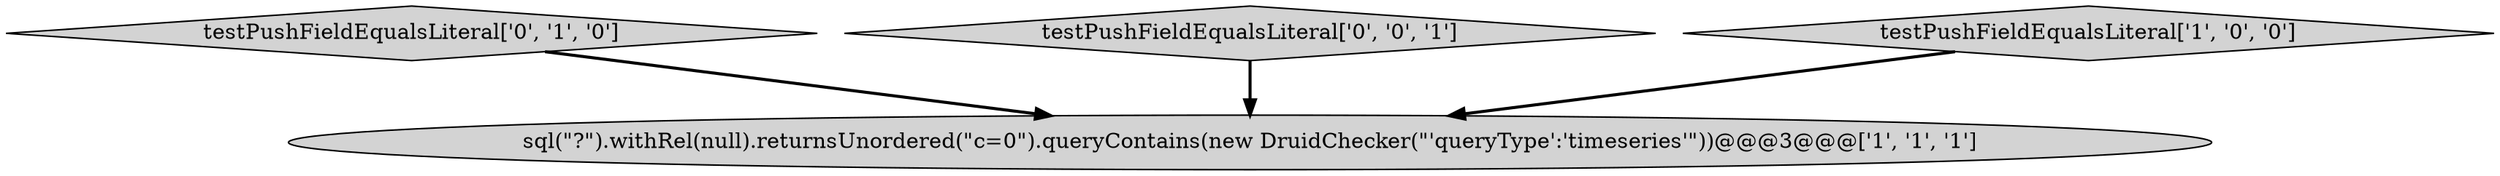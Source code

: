 digraph {
2 [style = filled, label = "testPushFieldEqualsLiteral['0', '1', '0']", fillcolor = lightgray, shape = diamond image = "AAA0AAABBB2BBB"];
3 [style = filled, label = "testPushFieldEqualsLiteral['0', '0', '1']", fillcolor = lightgray, shape = diamond image = "AAA0AAABBB3BBB"];
0 [style = filled, label = "sql(\"?\").withRel(null).returnsUnordered(\"c=0\").queryContains(new DruidChecker(\"'queryType':'timeseries'\"))@@@3@@@['1', '1', '1']", fillcolor = lightgray, shape = ellipse image = "AAA0AAABBB1BBB"];
1 [style = filled, label = "testPushFieldEqualsLiteral['1', '0', '0']", fillcolor = lightgray, shape = diamond image = "AAA0AAABBB1BBB"];
2->0 [style = bold, label=""];
3->0 [style = bold, label=""];
1->0 [style = bold, label=""];
}
